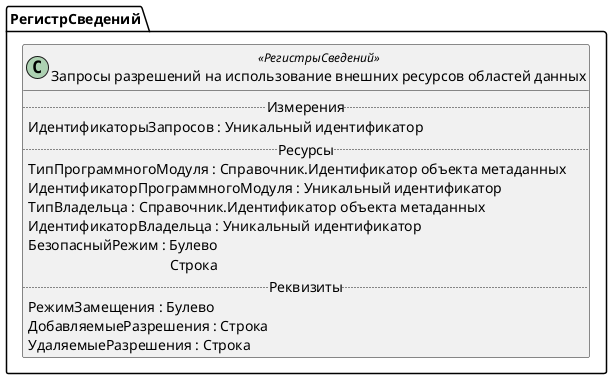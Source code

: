 ﻿@startuml ЗапросыРазрешенийНаИспользованиеВнешнихРесурсовОбластейДанных
'!include templates.wsd
'..\include templates.wsd
class РегистрСведений.ЗапросыРазрешенийНаИспользованиеВнешнихРесурсовОбластейДанных as "Запросы разрешений на использование внешних ресурсов областей данных" <<РегистрыСведений>>
{
..Измерения..
ИдентификаторыЗапросов : Уникальный идентификатор
..Ресурсы..
ТипПрограммногоМодуля : Справочник.Идентификатор объекта метаданных
ИдентификаторПрограммногоМодуля : Уникальный идентификатор
ТипВладельца : Справочник.Идентификатор объекта метаданных
ИдентификаторВладельца : Уникальный идентификатор
БезопасныйРежим : Булево\rСтрока
..Реквизиты..
РежимЗамещения : Булево
ДобавляемыеРазрешения : Строка
УдаляемыеРазрешения : Строка
}
@enduml
